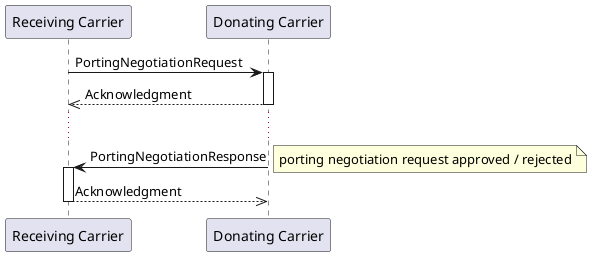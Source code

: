 @startuml

participant "Receiving Carrier" as ReceivingCarrier
participant "Donating Carrier" as DonatingCarrier


ReceivingCarrier -> DonatingCarrier : PortingNegotiationRequest
activate DonatingCarrier
DonatingCarrier -->> ReceivingCarrier : Acknowledgment
deactivate DonatingCarrier

...

DonatingCarrier -> ReceivingCarrier : PortingNegotiationResponse
note right: porting negotiation request approved / rejected
activate ReceivingCarrier
ReceivingCarrier -->> DonatingCarrier : Acknowledgment
deactivate ReceivingCarrier

@enduml
